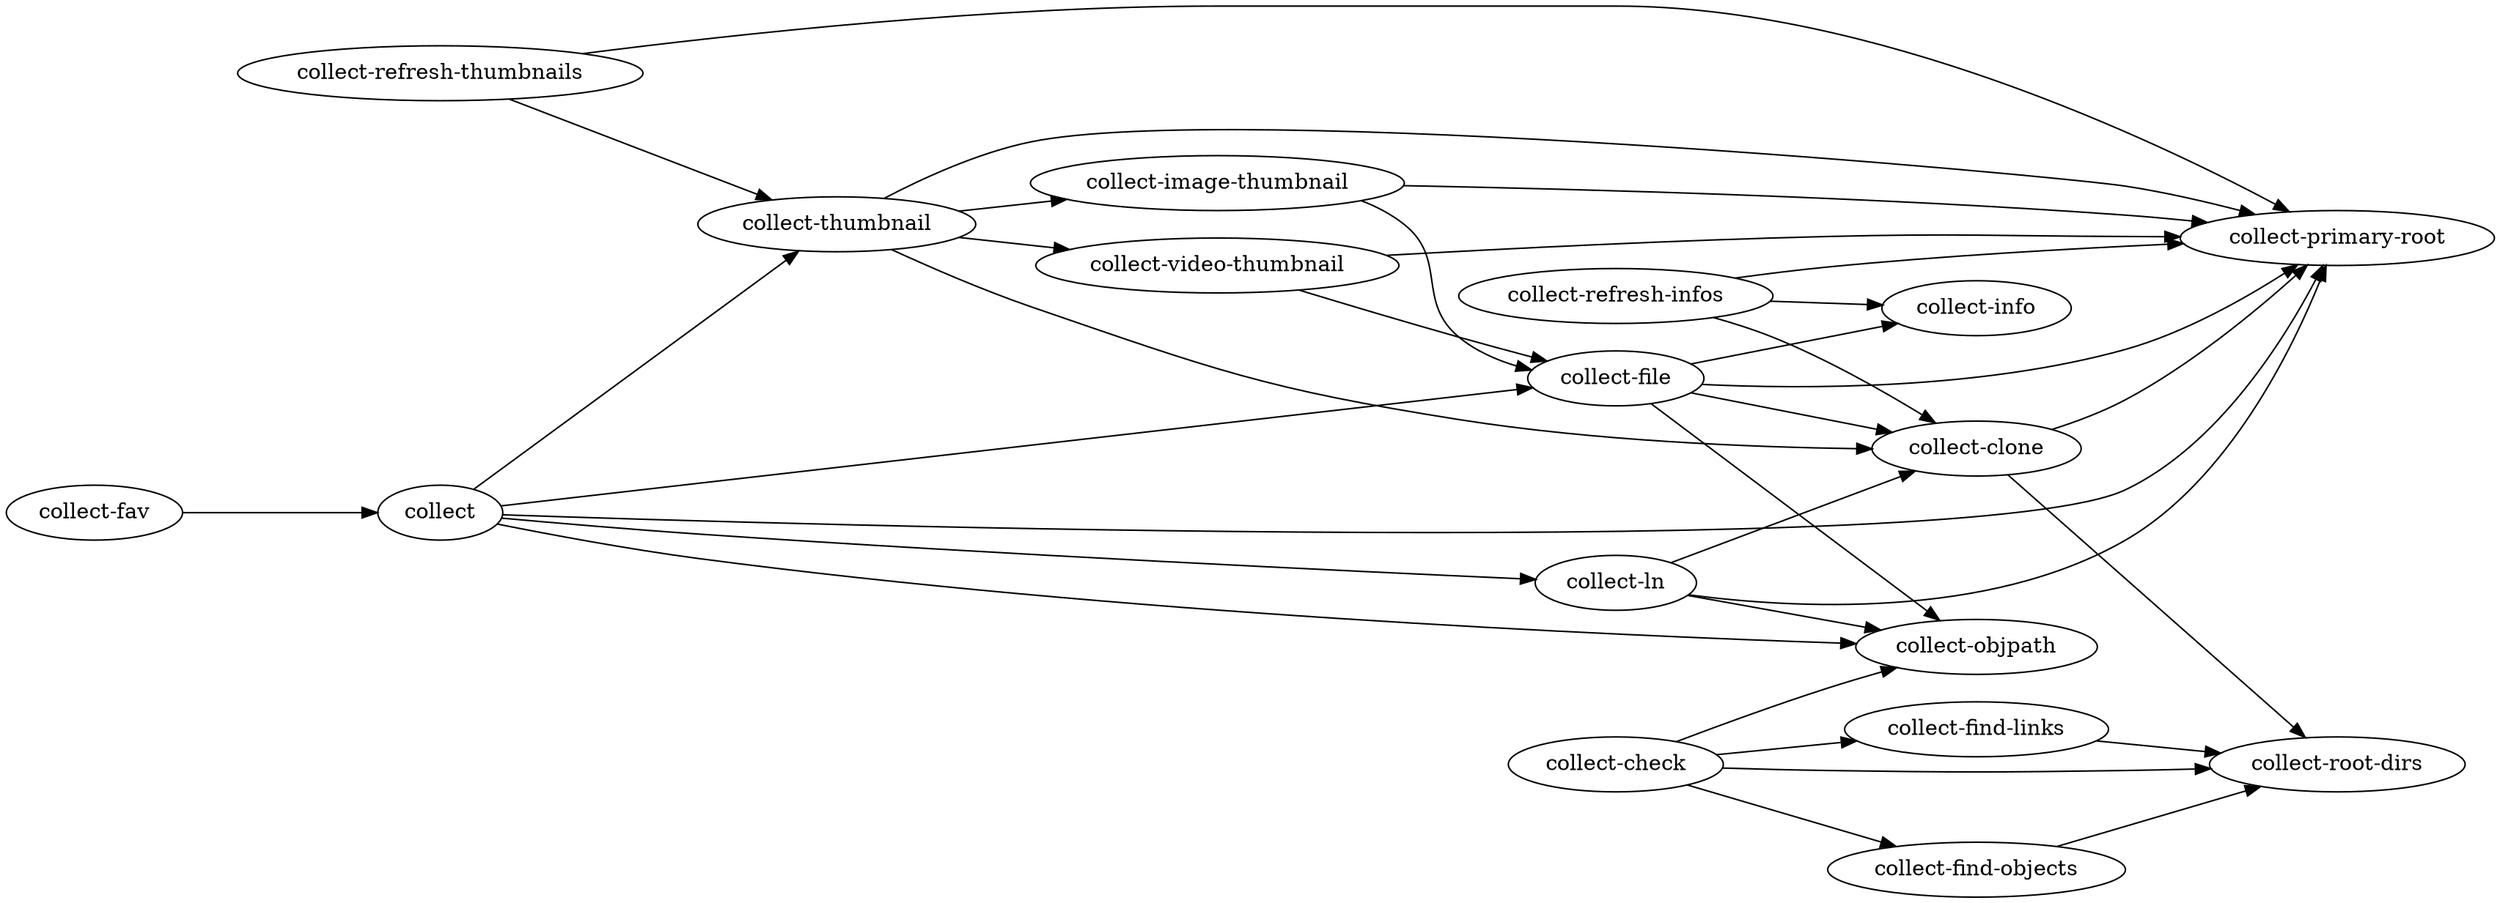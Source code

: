 digraph deps {
	graph [ rankdir = LR ];

	"collect-fav" -> "collect";

	"collect" -> "collect-primary-root";
	"collect" -> "collect-file";
	"collect" -> "collect-ln";
	"collect" -> "collect-thumbnail";
	"collect" -> "collect-objpath";

	"collect-check" -> "collect-root-dirs";
	"collect-check" -> "collect-find-objects";
	"collect-check" -> "collect-find-links";
	"collect-check" -> "collect-objpath";

	"collect-clone" -> "collect-primary-root";
	"collect-clone" -> "collect-root-dirs";

	"collect-file" -> "collect-primary-root";
	"collect-file" -> "collect-objpath";
	"collect-file" -> "collect-clone";
	"collect-file" -> "collect-info";

	"collect-ln" -> "collect-primary-root";
	"collect-ln" -> "collect-objpath";
	"collect-ln" -> "collect-clone";

	"collect-find-links" -> "collect-root-dirs";

	"collect-find-objects" -> "collect-root-dirs";

	"collect-refresh-infos" -> "collect-primary-root";
	"collect-refresh-infos" -> "collect-info";
	"collect-refresh-infos" -> "collect-clone";

	"collect-refresh-thumbnails" -> "collect-primary-root";
	"collect-refresh-thumbnails" -> "collect-thumbnail";

	"collect-thumbnail" -> "collect-primary-root";
	"collect-thumbnail" -> "collect-clone";
	"collect-thumbnail" -> "collect-image-thumbnail";
	"collect-thumbnail" -> "collect-video-thumbnail";

	"collect-image-thumbnail" -> "collect-primary-root";
	"collect-image-thumbnail" -> "collect-file";

	"collect-video-thumbnail" -> "collect-primary-root";
	"collect-video-thumbnail" -> "collect-file";
}
